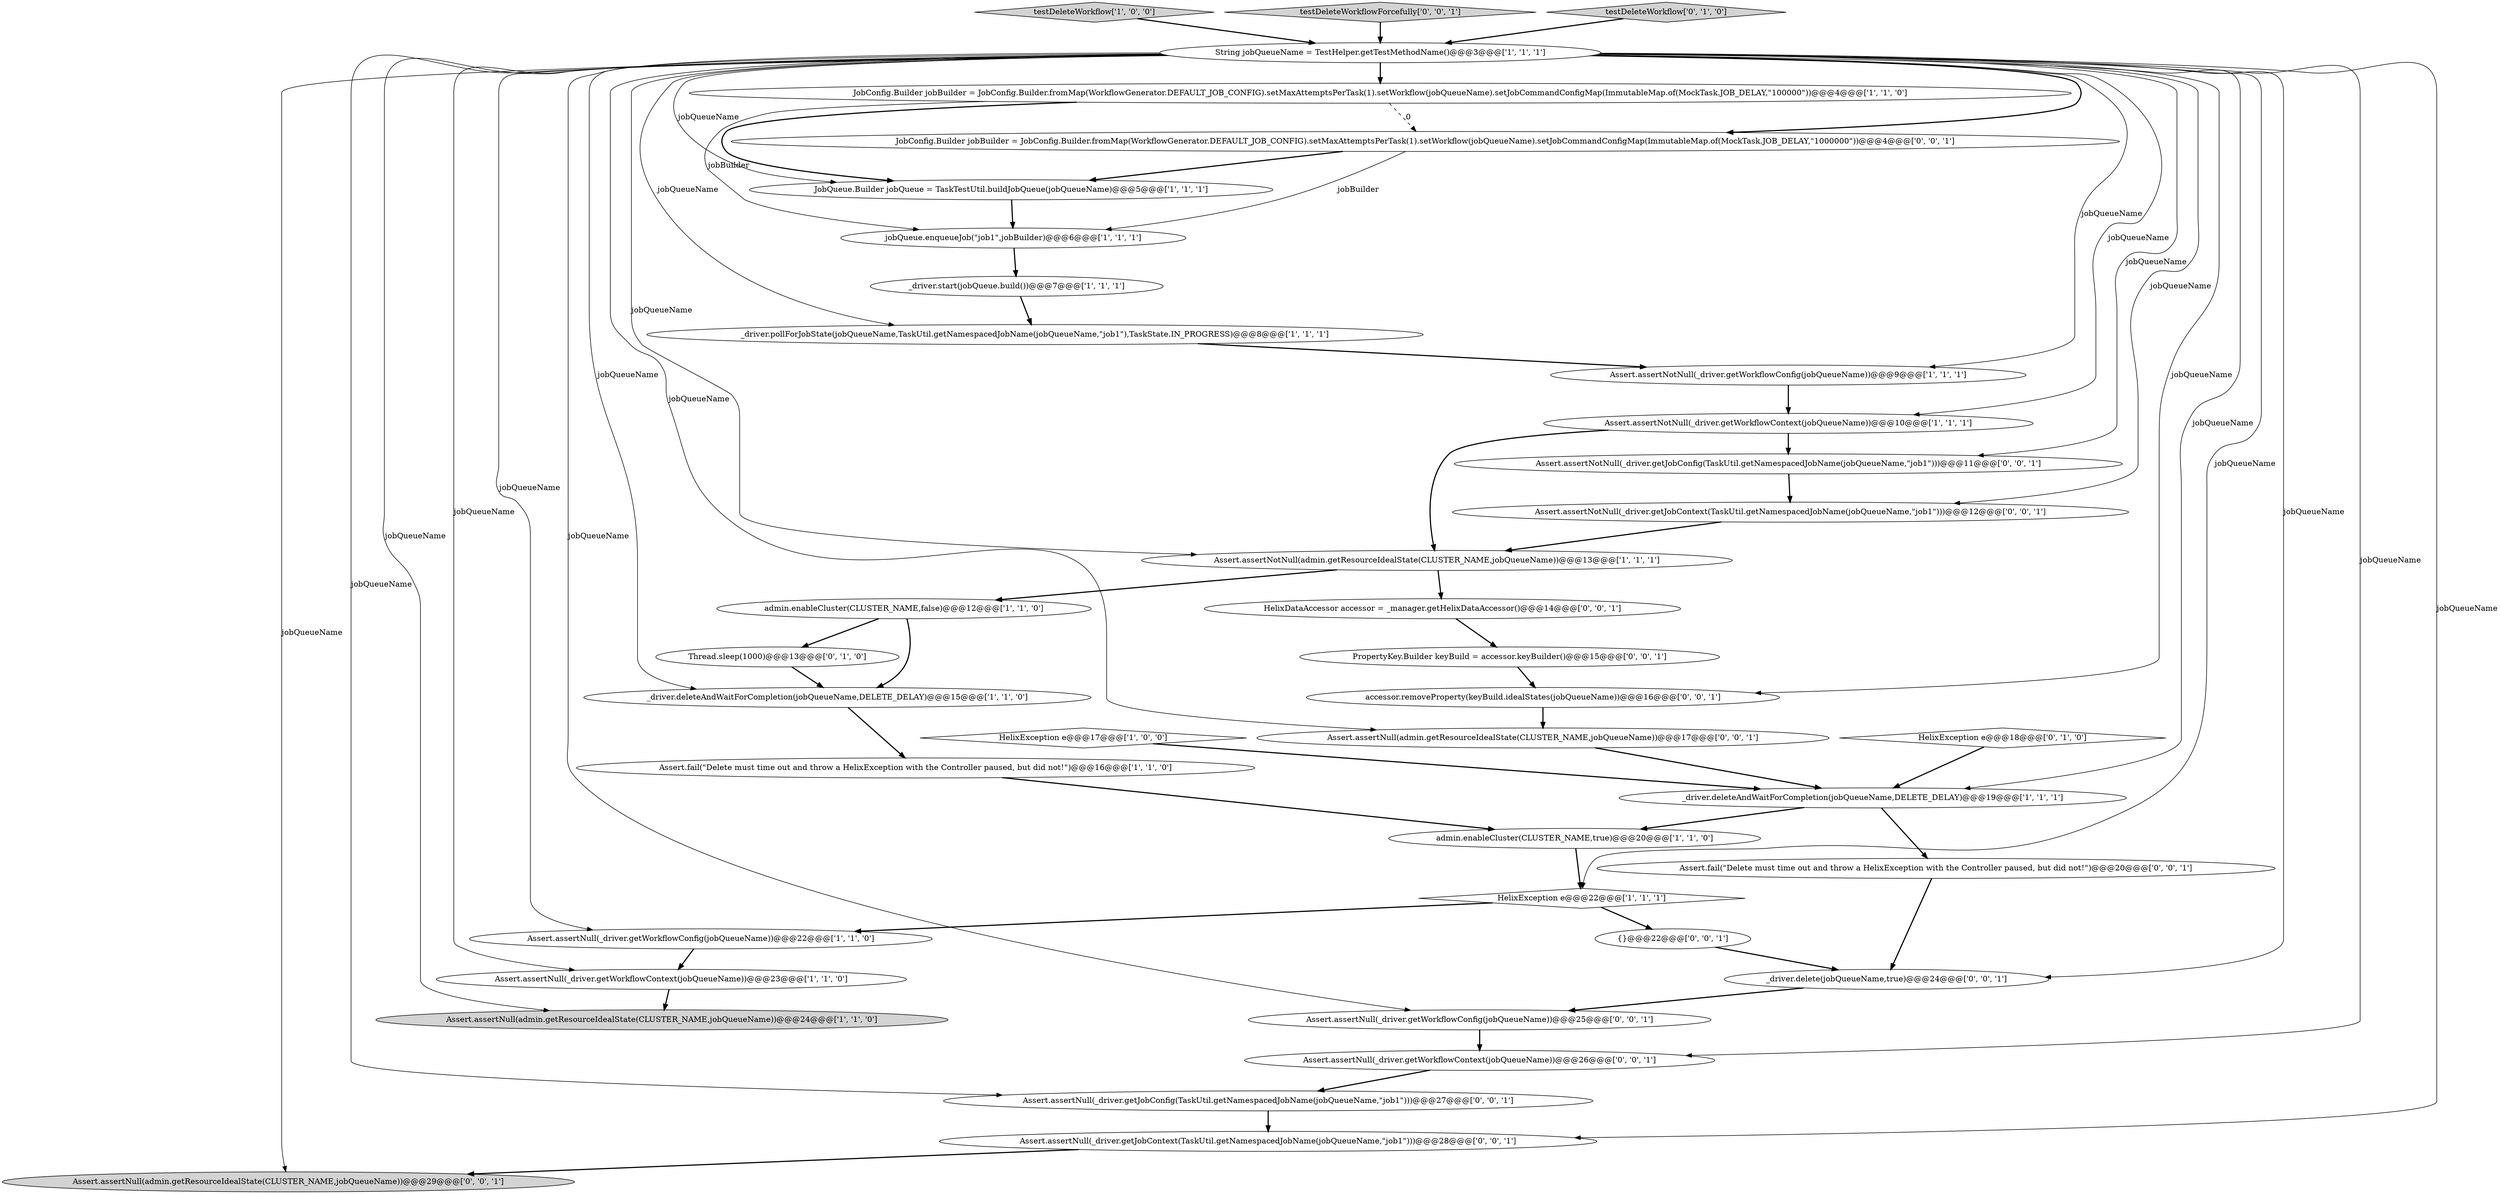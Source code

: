 digraph {
8 [style = filled, label = "Assert.assertNull(_driver.getWorkflowContext(jobQueueName))@@@23@@@['1', '1', '0']", fillcolor = white, shape = ellipse image = "AAA0AAABBB1BBB"];
38 [style = filled, label = "Assert.assertNull(admin.getResourceIdealState(CLUSTER_NAME,jobQueueName))@@@29@@@['0', '0', '1']", fillcolor = lightgray, shape = ellipse image = "AAA0AAABBB3BBB"];
30 [style = filled, label = "Assert.assertNull(admin.getResourceIdealState(CLUSTER_NAME,jobQueueName))@@@17@@@['0', '0', '1']", fillcolor = white, shape = ellipse image = "AAA0AAABBB3BBB"];
37 [style = filled, label = "HelixDataAccessor accessor = _manager.getHelixDataAccessor()@@@14@@@['0', '0', '1']", fillcolor = white, shape = ellipse image = "AAA0AAABBB3BBB"];
11 [style = filled, label = "Assert.fail(\"Delete must time out and throw a HelixException with the Controller paused, but did not!\")@@@16@@@['1', '1', '0']", fillcolor = white, shape = ellipse image = "AAA0AAABBB1BBB"];
27 [style = filled, label = "PropertyKey.Builder keyBuild = accessor.keyBuilder()@@@15@@@['0', '0', '1']", fillcolor = white, shape = ellipse image = "AAA0AAABBB3BBB"];
5 [style = filled, label = "testDeleteWorkflow['1', '0', '0']", fillcolor = lightgray, shape = diamond image = "AAA0AAABBB1BBB"];
0 [style = filled, label = "JobConfig.Builder jobBuilder = JobConfig.Builder.fromMap(WorkflowGenerator.DEFAULT_JOB_CONFIG).setMaxAttemptsPerTask(1).setWorkflow(jobQueueName).setJobCommandConfigMap(ImmutableMap.of(MockTask.JOB_DELAY,\"100000\"))@@@4@@@['1', '1', '0']", fillcolor = white, shape = ellipse image = "AAA0AAABBB1BBB"];
15 [style = filled, label = "HelixException e@@@17@@@['1', '0', '0']", fillcolor = white, shape = diamond image = "AAA0AAABBB1BBB"];
31 [style = filled, label = "Assert.assertNull(_driver.getJobContext(TaskUtil.getNamespacedJobName(jobQueueName,\"job1\")))@@@28@@@['0', '0', '1']", fillcolor = white, shape = ellipse image = "AAA0AAABBB3BBB"];
6 [style = filled, label = "Assert.assertNull(admin.getResourceIdealState(CLUSTER_NAME,jobQueueName))@@@24@@@['1', '1', '0']", fillcolor = lightgray, shape = ellipse image = "AAA0AAABBB1BBB"];
32 [style = filled, label = "testDeleteWorkflowForcefully['0', '0', '1']", fillcolor = lightgray, shape = diamond image = "AAA0AAABBB3BBB"];
9 [style = filled, label = "_driver.start(jobQueue.build())@@@7@@@['1', '1', '1']", fillcolor = white, shape = ellipse image = "AAA0AAABBB1BBB"];
26 [style = filled, label = "JobConfig.Builder jobBuilder = JobConfig.Builder.fromMap(WorkflowGenerator.DEFAULT_JOB_CONFIG).setMaxAttemptsPerTask(1).setWorkflow(jobQueueName).setJobCommandConfigMap(ImmutableMap.of(MockTask.JOB_DELAY,\"1000000\"))@@@4@@@['0', '0', '1']", fillcolor = white, shape = ellipse image = "AAA0AAABBB3BBB"];
2 [style = filled, label = "Assert.assertNull(_driver.getWorkflowConfig(jobQueueName))@@@22@@@['1', '1', '0']", fillcolor = white, shape = ellipse image = "AAA0AAABBB1BBB"];
29 [style = filled, label = "Assert.assertNull(_driver.getJobConfig(TaskUtil.getNamespacedJobName(jobQueueName,\"job1\")))@@@27@@@['0', '0', '1']", fillcolor = white, shape = ellipse image = "AAA0AAABBB3BBB"];
20 [style = filled, label = "testDeleteWorkflow['0', '1', '0']", fillcolor = lightgray, shape = diamond image = "AAA0AAABBB2BBB"];
21 [style = filled, label = "HelixException e@@@18@@@['0', '1', '0']", fillcolor = white, shape = diamond image = "AAA0AAABBB2BBB"];
22 [style = filled, label = "Thread.sleep(1000)@@@13@@@['0', '1', '0']", fillcolor = white, shape = ellipse image = "AAA1AAABBB2BBB"];
16 [style = filled, label = "_driver.deleteAndWaitForCompletion(jobQueueName,DELETE_DELAY)@@@19@@@['1', '1', '1']", fillcolor = white, shape = ellipse image = "AAA0AAABBB1BBB"];
12 [style = filled, label = "admin.enableCluster(CLUSTER_NAME,true)@@@20@@@['1', '1', '0']", fillcolor = white, shape = ellipse image = "AAA0AAABBB1BBB"];
18 [style = filled, label = "String jobQueueName = TestHelper.getTestMethodName()@@@3@@@['1', '1', '1']", fillcolor = white, shape = ellipse image = "AAA0AAABBB1BBB"];
36 [style = filled, label = "Assert.assertNotNull(_driver.getJobConfig(TaskUtil.getNamespacedJobName(jobQueueName,\"job1\")))@@@11@@@['0', '0', '1']", fillcolor = white, shape = ellipse image = "AAA0AAABBB3BBB"];
24 [style = filled, label = "Assert.fail(\"Delete must time out and throw a HelixException with the Controller paused, but did not!\")@@@20@@@['0', '0', '1']", fillcolor = white, shape = ellipse image = "AAA0AAABBB3BBB"];
3 [style = filled, label = "_driver.pollForJobState(jobQueueName,TaskUtil.getNamespacedJobName(jobQueueName,\"job1\"),TaskState.IN_PROGRESS)@@@8@@@['1', '1', '1']", fillcolor = white, shape = ellipse image = "AAA0AAABBB1BBB"];
13 [style = filled, label = "_driver.deleteAndWaitForCompletion(jobQueueName,DELETE_DELAY)@@@15@@@['1', '1', '0']", fillcolor = white, shape = ellipse image = "AAA0AAABBB1BBB"];
17 [style = filled, label = "Assert.assertNotNull(_driver.getWorkflowConfig(jobQueueName))@@@9@@@['1', '1', '1']", fillcolor = white, shape = ellipse image = "AAA0AAABBB1BBB"];
35 [style = filled, label = "Assert.assertNull(_driver.getWorkflowContext(jobQueueName))@@@26@@@['0', '0', '1']", fillcolor = white, shape = ellipse image = "AAA0AAABBB3BBB"];
1 [style = filled, label = "admin.enableCluster(CLUSTER_NAME,false)@@@12@@@['1', '1', '0']", fillcolor = white, shape = ellipse image = "AAA0AAABBB1BBB"];
14 [style = filled, label = "JobQueue.Builder jobQueue = TaskTestUtil.buildJobQueue(jobQueueName)@@@5@@@['1', '1', '1']", fillcolor = white, shape = ellipse image = "AAA0AAABBB1BBB"];
19 [style = filled, label = "jobQueue.enqueueJob(\"job1\",jobBuilder)@@@6@@@['1', '1', '1']", fillcolor = white, shape = ellipse image = "AAA0AAABBB1BBB"];
10 [style = filled, label = "Assert.assertNotNull(_driver.getWorkflowContext(jobQueueName))@@@10@@@['1', '1', '1']", fillcolor = white, shape = ellipse image = "AAA0AAABBB1BBB"];
28 [style = filled, label = "accessor.removeProperty(keyBuild.idealStates(jobQueueName))@@@16@@@['0', '0', '1']", fillcolor = white, shape = ellipse image = "AAA0AAABBB3BBB"];
7 [style = filled, label = "Assert.assertNotNull(admin.getResourceIdealState(CLUSTER_NAME,jobQueueName))@@@13@@@['1', '1', '1']", fillcolor = white, shape = ellipse image = "AAA0AAABBB1BBB"];
4 [style = filled, label = "HelixException e@@@22@@@['1', '1', '1']", fillcolor = white, shape = diamond image = "AAA0AAABBB1BBB"];
25 [style = filled, label = "_driver.delete(jobQueueName,true)@@@24@@@['0', '0', '1']", fillcolor = white, shape = ellipse image = "AAA0AAABBB3BBB"];
34 [style = filled, label = "Assert.assertNotNull(_driver.getJobContext(TaskUtil.getNamespacedJobName(jobQueueName,\"job1\")))@@@12@@@['0', '0', '1']", fillcolor = white, shape = ellipse image = "AAA0AAABBB3BBB"];
23 [style = filled, label = "{}@@@22@@@['0', '0', '1']", fillcolor = white, shape = ellipse image = "AAA0AAABBB3BBB"];
33 [style = filled, label = "Assert.assertNull(_driver.getWorkflowConfig(jobQueueName))@@@25@@@['0', '0', '1']", fillcolor = white, shape = ellipse image = "AAA0AAABBB3BBB"];
28->30 [style = bold, label=""];
16->24 [style = bold, label=""];
26->19 [style = solid, label="jobBuilder"];
0->26 [style = dashed, label="0"];
23->25 [style = bold, label=""];
18->34 [style = solid, label="jobQueueName"];
19->9 [style = bold, label=""];
11->12 [style = bold, label=""];
18->13 [style = solid, label="jobQueueName"];
27->28 [style = bold, label=""];
34->7 [style = bold, label=""];
20->18 [style = bold, label=""];
37->27 [style = bold, label=""];
21->16 [style = bold, label=""];
12->4 [style = bold, label=""];
18->14 [style = solid, label="jobQueueName"];
9->3 [style = bold, label=""];
10->36 [style = bold, label=""];
18->10 [style = solid, label="jobQueueName"];
18->4 [style = solid, label="jobQueueName"];
18->8 [style = solid, label="jobQueueName"];
18->28 [style = solid, label="jobQueueName"];
18->36 [style = solid, label="jobQueueName"];
25->33 [style = bold, label=""];
18->25 [style = solid, label="jobQueueName"];
14->19 [style = bold, label=""];
8->6 [style = bold, label=""];
30->16 [style = bold, label=""];
18->26 [style = bold, label=""];
26->14 [style = bold, label=""];
0->19 [style = solid, label="jobBuilder"];
2->8 [style = bold, label=""];
4->2 [style = bold, label=""];
32->18 [style = bold, label=""];
18->31 [style = solid, label="jobQueueName"];
16->12 [style = bold, label=""];
18->6 [style = solid, label="jobQueueName"];
18->38 [style = solid, label="jobQueueName"];
3->17 [style = bold, label=""];
10->7 [style = bold, label=""];
13->11 [style = bold, label=""];
33->35 [style = bold, label=""];
18->7 [style = solid, label="jobQueueName"];
7->37 [style = bold, label=""];
18->33 [style = solid, label="jobQueueName"];
36->34 [style = bold, label=""];
29->31 [style = bold, label=""];
18->17 [style = solid, label="jobQueueName"];
15->16 [style = bold, label=""];
5->18 [style = bold, label=""];
4->23 [style = bold, label=""];
35->29 [style = bold, label=""];
24->25 [style = bold, label=""];
7->1 [style = bold, label=""];
18->16 [style = solid, label="jobQueueName"];
1->22 [style = bold, label=""];
0->14 [style = bold, label=""];
18->2 [style = solid, label="jobQueueName"];
18->35 [style = solid, label="jobQueueName"];
18->30 [style = solid, label="jobQueueName"];
18->0 [style = bold, label=""];
18->29 [style = solid, label="jobQueueName"];
18->3 [style = solid, label="jobQueueName"];
17->10 [style = bold, label=""];
22->13 [style = bold, label=""];
31->38 [style = bold, label=""];
1->13 [style = bold, label=""];
}
